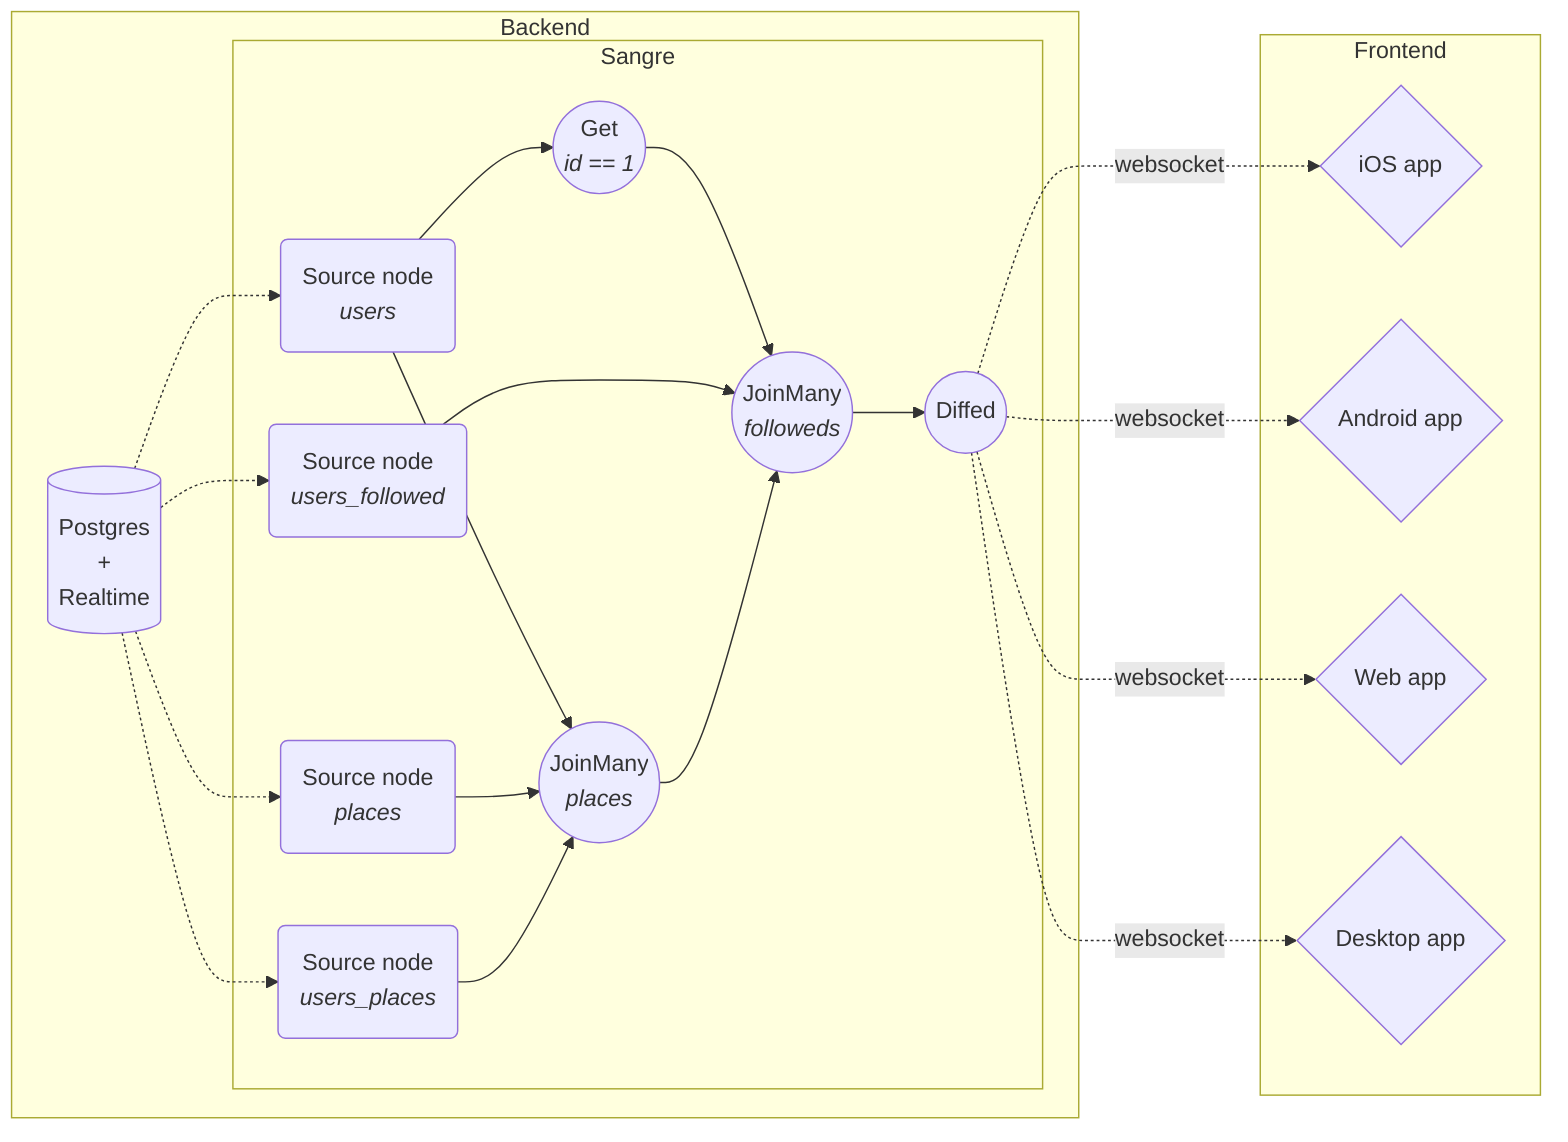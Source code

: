 graph LR
    subgraph Backend
        DB[(Postgres<br>+<br>Realtime)]

        DB -.-> DBNodeUsers
        DB -.-> DBNodePlaces
        DB -.-> DBNodeUsersFollowed
        DB -.-> DBNodeUsersPlaces

        subgraph Sangre
        DBNodeUsers(Source node<br><i>users</u>)
        DBNodeUsersFollowed(Source node<br><i>users_followed</u>)
        DBNodePlaces(Source node<br><i>places</u>)
        DBNodeUsersPlaces(Source node<br><i>users_places</u>)
        
        NodeJoinFollowed((JoinMany<br><i>followeds</i>))
        NodeJoinPlaces((JoinMany<br><i>places</i>))
        NodeGet((Get<br><i>id == 1</i>))
        
        DBNodeUsers-->NodeGet-->NodeJoinFollowed
        DBNodeUsersFollowed--->NodeJoinFollowed
        
        DBNodeUsers-->NodeJoinPlaces
        DBNodePlaces-->NodeJoinPlaces
        DBNodeUsersPlaces-->NodeJoinPlaces
        NodeJoinPlaces-->NodeJoinFollowed

        NodeJoinFollowed-->NodeDiff((Diffed))
        end
    end
    subgraph Frontend
        NodeDiff-.websocket.->ClientIOS{iOS app}
        NodeDiff-.websocket.->ClientAndroid{Android app}
        NodeDiff-.websocket.->ClientWeb{Web app}
        NodeDiff-.websocket.->ClientDesktop{Desktop app}
    end